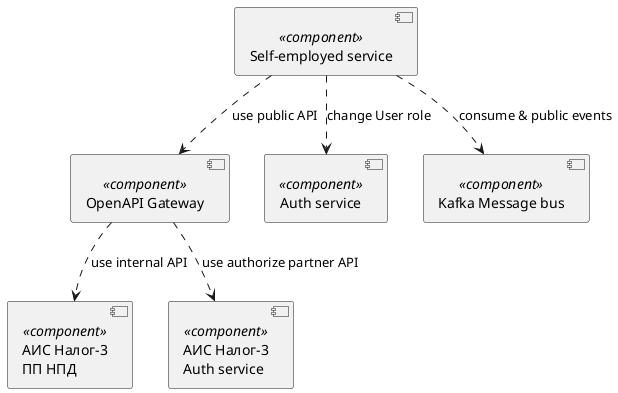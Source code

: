 @startuml high-level-model-components

component "АИС Налог-3\nПП НПД" as Tax3 <<component>>
component "АИС Налог-3\nAuth service" as Tax3AuthService <<component>>
component "OpenAPI Gateway" as OpenAPI <<component>>

component "Self-employed service" as SelfEmplService <<component>>
component "Auth service" as AuthService <<component>>
component "Kafka Message bus" as  Kafka <<component>>

OpenAPI ..> Tax3: use internal API
OpenAPI ..> Tax3AuthService: use authorize partner API

SelfEmplService ..> OpenAPI: use public API
SelfEmplService ..> AuthService: change User role
SelfEmplService ..> Kafka: consume & public events

@enduml



@startuml gateway-messaging-components

component "OpenAPI Gateway" as OpenAPI <<component>>
interface "SendMessageRequest" as sendMessage
interface "GetMessageRequest" as getMessage
interface "GetMessagesRequest" as sendMessages

component "Self-employed service" as SelfEmplService <<component>>

OpenAPI --() sendMessage
OpenAPI --() getMessage
OpenAPI --() sendMessages

SelfEmplService -up-( sendMessage
SelfEmplService -up-( getMessage
SelfEmplService -up-( sendMessages

@enduml



@startuml authentication-components

component "АИС Налог-3\nAuth service" as Tax3AuthService <<component>>
interface "AuthRequest" as authRequest
component "Self-employed service" as SelfEmplService <<service>>

Tax3AuthService --() authRequest
SelfEmplService -up-( authRequest

@enduml



@startuml platform-registration-components

component "АИС Налог-3\nПП НПД" as Tax3 <<component>>
interface "PostPlatformRegistrationRequest" as postPlatformRegistration
component "Self-employed service" as SelfEmplService <<service>>

Tax3 --() postPlatformRegistration
SelfEmplService -up-( postPlatformRegistration

@enduml



@startuml self-employer-components

component "АИС Налог-3\nПП НПД" as Tax3 <<component>>
interface "GetTaxpayerRestrictionsRequest" as getTaxpayerRestrictions
interface "PostRegistrationRequest\nGetRegistrationStatusRequest" as postTaxpayerRegistration
interface "GetTaxpayerStatusRequest" as getTaxpayerStatus
interface "PutTaxpayerDataRequest" as putTaxpayerData
interface "GetGrantedPermissionsRequest" as getGrantedPermission
interface "GetInnByPersonalInfoRequestV3" as getInnByPersonalInfo
interface "PostBindPartnerWithInnRequest\nGetBindPartnerStatusRequest" as postPartnerBindInn
interface "PostBindPartnerWithPhoneRequest\nGetBindPartnerStatusRequest" as postPartnerBindPhone
interface "PostUnbindPartnerRequest" as postPartnerUnbind
interface "PostUnregistrationRequestV2\nGetUnregistrationStatusRequest" as postTaxpayerUnregistration

Tax3 --() getTaxpayerRestrictions
Tax3 --() postTaxpayerRegistration
Tax3 --() getTaxpayerStatus
Tax3 --() putTaxpayerData
Tax3 --() postPartnerBindInn
Tax3 --() postPartnerBindPhone
Tax3 --() postTaxpayerUnregistration
Tax3 --() postPartnerUnbind
Tax3 --() getGrantedPermission
Tax3 --() getInnByPersonalInfo

component "Self-employed service" as SelfEmplService <<service>> {

component "Registration info" as RegInfo <<component>>
interface "GET /restrictions/{vatin}" as getRestrictions
interface "POST /vatin-request/" as postVatinRequest

RegInfo -up-( getTaxpayerRestrictions
RegInfo -up-( getInnByPersonalInfo

RegInfo --() getRestrictions
RegInfo --() postVatinRequest

component "Create self-employer" as CreateSelfEmpl <<component>>
interface "POST /self-employers/" as postSelfEmpls

CreateSelfEmpl --() postSelfEmpls

CreateSelfEmpl -up-( postTaxpayerRegistration
CreateSelfEmpl -up-( postPartnerBindInn
CreateSelfEmpl -up-( postPartnerBindPhone

component "Local self-employers data" as Local <<component>>
interface "GET /self-employers/" as getSelfEmpls
interface "GET /self-employers/{vatin}" as getSelfEmplsId
interface "GET /orders/{id}" as getOrdersId
interface "GET /self-employers/{vatin}/orders" as getSelfEmplsIdOrders
interface "GET /self-employers/{vatin}/permissions" as getSelfEmplsIdPermission

Local --() getSelfEmpls
Local --() getOrdersId
Local --() getSelfEmplsIdOrders


component "External self-employer data" as External <<component>>
External --() getSelfEmplsId
External --() getSelfEmplsIdPermission

External -up-( getTaxpayerStatus
External -up-( getGrantedPermission

Component "Update self-employer" as Update <<component>>
interface "PUT /self-employers/{vatin}" as putSelfEmplsId
Update --() putSelfEmplsId
Update -up-( putTaxpayerData


Component "Delete self-employer" as Delete <<component>>
interface "DELETE /self-employers/{vatin}" as delSelfEmplsId

Delete --() delSelfEmplsId
Delete -up-( postPartnerUnbind
Delete -up-( postTaxpayerUnregistration

}

@enduml



@startuml incomes-components

component "АИС Налог-3\nПП НПД" as Tax3 <<component>>
interface "PostIncomeRequestV2" as postIncomeRequestV2
interface "PostCancelReceiptRequestV2" as postCancelReceipt
interface "GetIncomeRequestV2" as getIncomeRequestV2
interface "GetIncomeForPeriodRequest" as getIncomeForPeriod
interface "GetKeysRequest" as getKeys

Tax3 --() postIncomeRequestV2
Tax3 --() postCancelReceipt
Tax3 --() getIncomeRequestV2
Tax3 --() getIncomeForPeriod
Tax3 --() getKeys

component "Self-employed service" as SelfEmplService <<Component>>
interface "GET /self-employers/{id}/incomes" as getIncomes
interface "POST /self-employers/{id}/incomes" as postIncome
interface "GET /self-employers/{id}/incomes/{income-id}" as getIncomesId
interface "DELETE /self-employers/{id}/incomes/{income-id}" as delIncomesId
interface "GET /self-employers/{id}/incomes/statistics" as getIncomesStatistics

SelfEmplService --() getIncomes
SelfEmplService --() postIncome
SelfEmplService --() getIncomesId
SelfEmplService --() delIncomesId
SelfEmplService --() getIncomesStatistics

SelfEmplService -up-( postIncomeRequestV2
SelfEmplService -up-( postCancelReceipt
SelfEmplService -up-( getIncomeRequestV2
SelfEmplService -up-( getIncomeForPeriod
SelfEmplService -up-( getKeys

@enduml



@startuml account-components

component "АИС Налог-3\nПП НПД" as Tax3 <<component>>
interface "GetTaxpayerAccountStatusRequest" as getAccountStatus
interface "GetAccrualsAndDebtsRequest" as getAccrualsAndDebtsRequest
interface "GetPaymentDocumentsRequest" as GetPaymentDocumentsRequest

Tax3 --() getAccountStatus
Tax3 --() getAccrualsAndDebtsRequest
Tax3 --() GetPaymentDocumentsRequest

component "Self-employed service" as SelfEmplService <<Component>>
interface "GET /self-employers/{id}/account" as getAccount
interface "GET /self-employers/{id}/accruals" as getAccrualsAndDebts
interface "GET /self-employers/{id}/payment-documents" as getPaymentDocuments

SelfEmplService --() getAccount
SelfEmplService --() getAccrualsAndDebts
SelfEmplService --() getPaymentDocuments

SelfEmplService -up-( getAccountStatus
SelfEmplService -up-( getAccrualsAndDebtsRequest
SelfEmplService -up-( GetPaymentDocumentsRequest

@enduml



@startuml references-components

component "АИС Налог-3\nПП НПД" as Tax3 <<component>>
interface "GetRegistrationReferenceRequestV2" as GetRegistrationReference
interface "GetIncomeReferenceRequestV2" as GetIncomeReference

Tax3 --() GetRegistrationReference
Tax3 --() GetIncomeReference

component "Self-employed service" as SelfEmplService <<Component>>
interface "GET /self-employers/{id}/references/{type}" as getReference

SelfEmplService --() getReference

SelfEmplService -up-( GetRegistrationReference
SelfEmplService -up-( GetIncomeReference

@enduml



@startuml notifications-components

component "АИС Налог-3\nПП НПД" as Tax3 <<component>>
interface "GetNotificationsRequest" as getNotificationsRequest
interface "PostNotificationsAckRequest" as postNotificationsAck
interface "PostNotificationsArchRequest" as postNotificationsArch
interface "PostNotificationsAckAllRequest" as postNotificationsAckAll
interface "PostNotificationsArchAllRequest" as postNotificationsArchAllRequest
interface "GetNotificationsCountRequest" as getNotificationsCountRequest
interface "PostNotificationsDeliveredRequest" as postNotificationsDeliveredRequest

Tax3 --() getNotificationsRequest
Tax3 --() postNotificationsAck
Tax3 --() postNotificationsArch
Tax3 --() postNotificationsAckAll
Tax3 --() postNotificationsArchAllRequest
Tax3 --() getNotificationsCountRequest
Tax3 --() postNotificationsDeliveredRequest

component "Self-employed service" as SelfEmplService <<Component>>
interface "GET  /self-employers/{id}/notifications" as getNotifications
interface "GET  /self-employers/{id}/notifications/count" as getNotificationsCount
interface "POST /self-employers/{id}/notifications" as postNotifications
interface "PUT  /self-employers/{id}/notifications/{notif-id}" as putNotificationId

SelfEmplService --() getNotifications
SelfEmplService --() getNotificationsCount
SelfEmplService --() postNotifications
SelfEmplService --() putNotificationId

SelfEmplService -up-( getNotificationsRequest
SelfEmplService -up-( postNotificationsAck
SelfEmplService -up-( postNotificationsArch
SelfEmplService -up-( postNotificationsAckAll
SelfEmplService -up-( postNotificationsArchAllRequest
SelfEmplService -up-( getNotificationsCountRequest
SelfEmplService -up-( postNotificationsDeliveredRequest

@enduml



@startuml reference-data-components

component "АИС Налог-3\nПП НПД" as Tax3 <<component>>

interface "GetRegionsListRequest" as getRegionsList
interface "GetActivitiesListRequestV2" as getActivitiesList
interface "GetRejectionReasonsListRequest" as getRejectionReasonsList
interface "GetTaxpayerUnregistrationReasonsListRequest" as getTaxpayerUnregistrationReasonsList
interface "GetCancelIncomeReasonsListRequest" as getCancelIncomeReasonsList

Tax3 --() getRegionsList
Tax3 --() getActivitiesList
Tax3 --() getRejectionReasonsList
Tax3 --() getTaxpayerUnregistrationReasonsList
Tax3 --() getCancelIncomeReasonsList

component "Self-employed service" as SelfEmplService <<Component>>
interface "GET /reference-data/{type}" as getDictionary

SelfEmplService --() getDictionary

SelfEmplService -up-( getRegionsList
SelfEmplService -up-( getActivitiesList
SelfEmplService -up-( getRejectionReasonsList
SelfEmplService -up-( getTaxpayerUnregistrationReasonsList
SelfEmplService -up-( getCancelIncomeReasonsList

@enduml